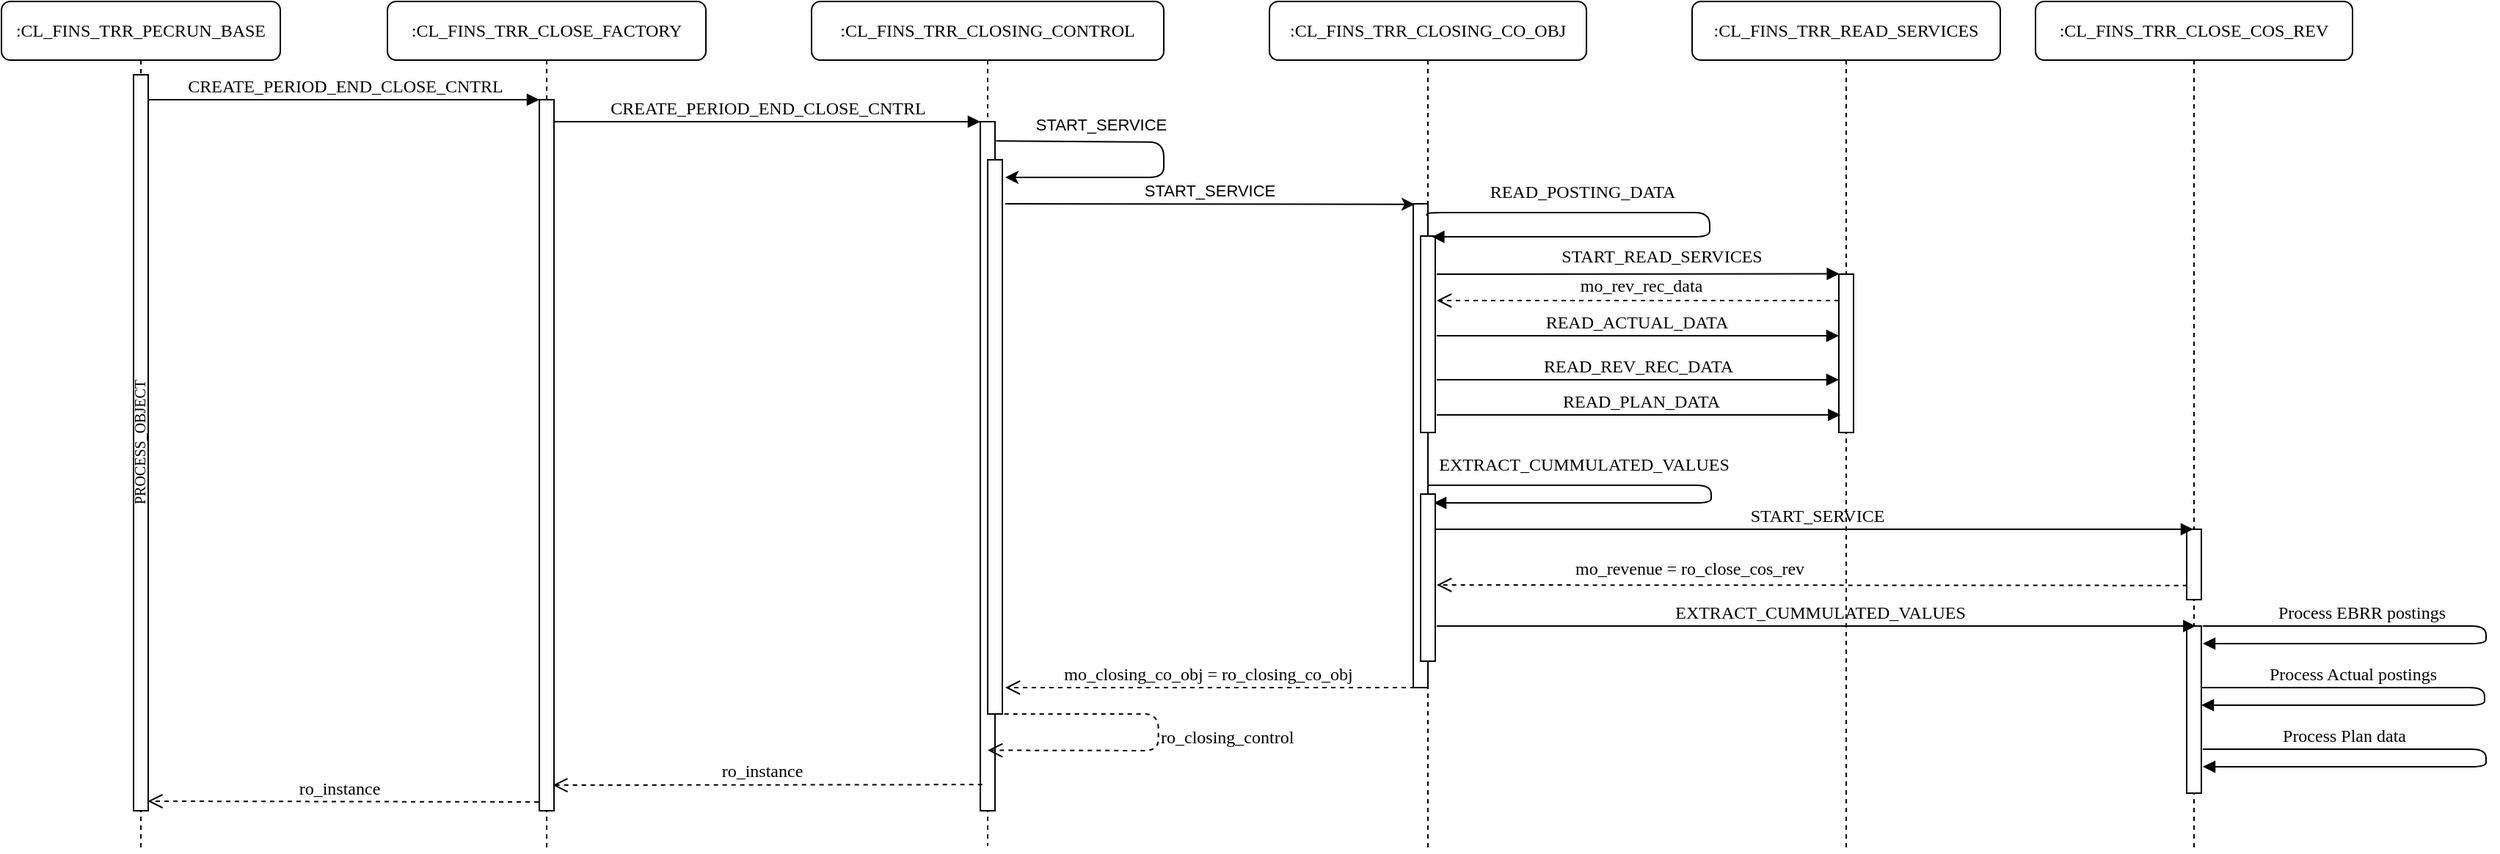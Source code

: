 <mxfile version="25.0.1">
  <diagram name="Page-1" id="13e1069c-82ec-6db2-03f1-153e76fe0fe0">
    <mxGraphModel dx="3336" dy="877" grid="1" gridSize="6" guides="1" tooltips="1" connect="1" arrows="1" fold="1" page="1" pageScale="1" pageWidth="1100" pageHeight="850" background="none" math="0" shadow="0">
      <root>
        <mxCell id="0" />
        <mxCell id="1" parent="0" />
        <mxCell id="7baba1c4bc27f4b0-2" value=":CL_FINS_TRR_CLOSE_FACTORY" style="shape=umlLifeline;perimeter=lifelinePerimeter;whiteSpace=wrap;html=1;container=1;collapsible=0;recursiveResize=0;outlineConnect=0;rounded=1;shadow=0;comic=0;labelBackgroundColor=none;strokeWidth=1;fontFamily=Verdana;fontSize=12;align=center;" parent="1" vertex="1">
          <mxGeometry x="-25" y="48" width="217" height="580" as="geometry" />
        </mxCell>
        <mxCell id="7baba1c4bc27f4b0-10" value="" style="html=1;points=[];perimeter=orthogonalPerimeter;rounded=0;shadow=0;comic=0;labelBackgroundColor=none;strokeWidth=1;fontFamily=Verdana;fontSize=12;align=center;" parent="7baba1c4bc27f4b0-2" vertex="1">
          <mxGeometry x="103.5" y="67" width="10" height="485" as="geometry" />
        </mxCell>
        <mxCell id="7baba1c4bc27f4b0-3" value=":CL_FINS_TRR_CLOSING_CONTROL" style="shape=umlLifeline;perimeter=lifelinePerimeter;whiteSpace=wrap;html=1;container=1;collapsible=0;recursiveResize=0;outlineConnect=0;rounded=1;shadow=0;comic=0;labelBackgroundColor=none;strokeWidth=1;fontFamily=Verdana;fontSize=12;align=center;" parent="1" vertex="1">
          <mxGeometry x="264" y="48" width="240" height="576" as="geometry" />
        </mxCell>
        <mxCell id="7baba1c4bc27f4b0-13" value="" style="html=1;points=[];perimeter=orthogonalPerimeter;rounded=0;shadow=0;comic=0;labelBackgroundColor=none;strokeWidth=1;fontFamily=Verdana;fontSize=12;align=center;" parent="7baba1c4bc27f4b0-3" vertex="1">
          <mxGeometry x="115" y="82" width="10" height="470" as="geometry" />
        </mxCell>
        <mxCell id="adKXQhIe3tN8fhiwJf8t-10" value="" style="html=1;points=[];perimeter=orthogonalPerimeter;rounded=0;shadow=0;comic=0;labelBackgroundColor=none;strokeWidth=1;fontFamily=Verdana;fontSize=12;align=center;" vertex="1" parent="7baba1c4bc27f4b0-3">
          <mxGeometry x="120" y="108" width="10" height="378" as="geometry" />
        </mxCell>
        <mxCell id="adKXQhIe3tN8fhiwJf8t-11" value="START_SERVICE" style="endArrow=classic;html=1;rounded=1;exitX=1.067;exitY=0.028;exitDx=0;exitDy=0;exitPerimeter=0;curved=0;" edge="1" parent="7baba1c4bc27f4b0-3" source="7baba1c4bc27f4b0-13">
          <mxGeometry x="-0.42" y="12" width="50" height="50" relative="1" as="geometry">
            <mxPoint x="252" y="114" as="sourcePoint" />
            <mxPoint x="132" y="120" as="targetPoint" />
            <Array as="points">
              <mxPoint x="240" y="96" />
              <mxPoint x="240" y="120" />
            </Array>
            <mxPoint as="offset" />
          </mxGeometry>
        </mxCell>
        <mxCell id="adKXQhIe3tN8fhiwJf8t-12" value="ro_closing_control" style="html=1;verticalAlign=bottom;endArrow=open;dashed=1;endSize=8;labelBackgroundColor=none;fontFamily=Verdana;fontSize=12;exitX=0.9;exitY=1;exitDx=0;exitDy=0;exitPerimeter=0;rounded=1;curved=0;entryX=0.867;entryY=0.925;entryDx=0;entryDy=0;entryPerimeter=0;horizontal=1;align=left;" edge="1" parent="7baba1c4bc27f4b0-3">
          <mxGeometry x="0.076" relative="1" as="geometry">
            <mxPoint x="120.0" y="510.75" as="targetPoint" />
            <mxPoint x="125.33" y="486" as="sourcePoint" />
            <Array as="points">
              <mxPoint x="236.33" y="486" />
              <mxPoint x="236.33" y="511" />
            </Array>
            <mxPoint as="offset" />
          </mxGeometry>
        </mxCell>
        <mxCell id="adKXQhIe3tN8fhiwJf8t-23" value="mo_closing_co_obj = ro_closing_co_obj" style="html=1;verticalAlign=bottom;endArrow=open;dashed=1;endSize=8;labelBackgroundColor=none;fontFamily=Verdana;fontSize=12;" edge="1" parent="7baba1c4bc27f4b0-3">
          <mxGeometry x="0.011" relative="1" as="geometry">
            <mxPoint x="132" y="468" as="targetPoint" />
            <mxPoint x="411" y="468" as="sourcePoint" />
            <Array as="points" />
            <mxPoint as="offset" />
          </mxGeometry>
        </mxCell>
        <mxCell id="7baba1c4bc27f4b0-4" value=":CL_FINS_TRR_CLOSING_CO_OBJ" style="shape=umlLifeline;perimeter=lifelinePerimeter;whiteSpace=wrap;html=1;container=1;collapsible=0;recursiveResize=0;outlineConnect=0;rounded=1;shadow=0;comic=0;labelBackgroundColor=none;strokeWidth=1;fontFamily=Verdana;fontSize=12;align=center;" parent="1" vertex="1">
          <mxGeometry x="576" y="48" width="216" height="580" as="geometry" />
        </mxCell>
        <mxCell id="7baba1c4bc27f4b0-16" value="" style="html=1;points=[];perimeter=orthogonalPerimeter;rounded=0;shadow=0;comic=0;labelBackgroundColor=none;strokeWidth=1;fontFamily=Verdana;fontSize=12;align=center;" parent="7baba1c4bc27f4b0-4" vertex="1">
          <mxGeometry x="98" y="138" width="10" height="330" as="geometry" />
        </mxCell>
        <mxCell id="7baba1c4bc27f4b0-34" value="" style="html=1;points=[];perimeter=orthogonalPerimeter;rounded=0;shadow=0;comic=0;labelBackgroundColor=none;strokeWidth=1;fontFamily=Verdana;fontSize=12;align=center;" parent="7baba1c4bc27f4b0-4" vertex="1">
          <mxGeometry x="103" y="160" width="10" height="134" as="geometry" />
        </mxCell>
        <mxCell id="7baba1c4bc27f4b0-35" value="READ_POSTING_DATA" style="html=1;verticalAlign=bottom;endArrow=block;labelBackgroundColor=none;fontFamily=Verdana;fontSize=12;elbow=vertical;edgeStyle=orthogonalEdgeStyle;curved=0;entryX=0.767;entryY=0.004;entryPerimeter=0;entryDx=0;entryDy=0;exitX=0.933;exitY=0.025;exitDx=0;exitDy=0;exitPerimeter=0;rounded=1;" parent="7baba1c4bc27f4b0-4" source="7baba1c4bc27f4b0-16" target="7baba1c4bc27f4b0-34" edge="1">
          <mxGeometry x="-0.461" y="5" relative="1" as="geometry">
            <mxPoint x="234" y="114" as="sourcePoint" />
            <mxPoint x="206.5" y="274.76" as="targetPoint" />
            <Array as="points">
              <mxPoint x="107" y="144" />
              <mxPoint x="300" y="144" />
              <mxPoint x="300" y="161" />
            </Array>
            <mxPoint as="offset" />
          </mxGeometry>
        </mxCell>
        <mxCell id="adKXQhIe3tN8fhiwJf8t-14" value="EXTRACT_CUMMULATED_VALUES" style="html=1;verticalAlign=bottom;endArrow=block;labelBackgroundColor=none;fontFamily=Verdana;fontSize=12;elbow=vertical;edgeStyle=orthogonalEdgeStyle;curved=0;entryX=0.767;entryY=0.004;entryPerimeter=0;entryDx=0;entryDy=0;exitX=0.933;exitY=0.025;exitDx=0;exitDy=0;exitPerimeter=0;rounded=1;" edge="1" parent="7baba1c4bc27f4b0-4">
          <mxGeometry x="-0.461" y="5" relative="1" as="geometry">
            <mxPoint x="108" y="330" as="sourcePoint" />
            <mxPoint x="112" y="342" as="targetPoint" />
            <Array as="points">
              <mxPoint x="163" y="330" />
              <mxPoint x="301" y="330" />
              <mxPoint x="301" y="342" />
            </Array>
            <mxPoint as="offset" />
          </mxGeometry>
        </mxCell>
        <mxCell id="adKXQhIe3tN8fhiwJf8t-15" value="" style="html=1;points=[];perimeter=orthogonalPerimeter;rounded=0;shadow=0;comic=0;labelBackgroundColor=none;strokeWidth=1;fontFamily=Verdana;fontSize=12;align=center;" vertex="1" parent="7baba1c4bc27f4b0-4">
          <mxGeometry x="103" y="336" width="10" height="114" as="geometry" />
        </mxCell>
        <mxCell id="7baba1c4bc27f4b0-7" value=":CL_FINS_TRR_CLOSE_COS_REV" style="shape=umlLifeline;perimeter=lifelinePerimeter;whiteSpace=wrap;html=1;container=1;collapsible=0;recursiveResize=0;outlineConnect=0;rounded=1;shadow=0;comic=0;labelBackgroundColor=none;strokeWidth=1;fontFamily=Verdana;fontSize=12;align=center;" parent="1" vertex="1">
          <mxGeometry x="1098" y="48" width="216" height="580" as="geometry" />
        </mxCell>
        <mxCell id="7baba1c4bc27f4b0-25" value="" style="html=1;points=[];perimeter=orthogonalPerimeter;rounded=0;shadow=0;comic=0;labelBackgroundColor=none;strokeColor=#000000;strokeWidth=1;fillColor=#FFFFFF;fontFamily=Verdana;fontSize=12;fontColor=#000000;align=center;" parent="7baba1c4bc27f4b0-7" vertex="1">
          <mxGeometry x="103" y="360" width="10" height="48" as="geometry" />
        </mxCell>
        <mxCell id="adKXQhIe3tN8fhiwJf8t-19" value="" style="html=1;points=[];perimeter=orthogonalPerimeter;rounded=0;shadow=0;comic=0;labelBackgroundColor=none;strokeColor=#000000;strokeWidth=1;fillColor=#FFFFFF;fontFamily=Verdana;fontSize=12;fontColor=#000000;align=center;" vertex="1" parent="7baba1c4bc27f4b0-7">
          <mxGeometry x="103" y="426" width="10" height="114" as="geometry" />
        </mxCell>
        <mxCell id="adKXQhIe3tN8fhiwJf8t-21" value="Process Actual postings" style="html=1;verticalAlign=bottom;endArrow=block;labelBackgroundColor=none;fontFamily=Verdana;fontSize=12;elbow=vertical;edgeStyle=orthogonalEdgeStyle;curved=0;exitX=0.933;exitY=0.025;exitDx=0;exitDy=0;exitPerimeter=0;rounded=1;" edge="1" parent="7baba1c4bc27f4b0-7">
          <mxGeometry x="-0.482" relative="1" as="geometry">
            <mxPoint x="113" y="468" as="sourcePoint" />
            <mxPoint x="113" y="480" as="targetPoint" />
            <Array as="points">
              <mxPoint x="168" y="468" />
              <mxPoint x="306" y="468" />
              <mxPoint x="306" y="480" />
            </Array>
            <mxPoint as="offset" />
          </mxGeometry>
        </mxCell>
        <mxCell id="7baba1c4bc27f4b0-8" value=":CL_FINS_TRR_PECRUN_BASE" style="shape=umlLifeline;perimeter=lifelinePerimeter;whiteSpace=wrap;html=1;container=1;collapsible=0;recursiveResize=0;outlineConnect=0;rounded=1;shadow=0;comic=0;labelBackgroundColor=none;strokeWidth=1;fontFamily=Verdana;fontSize=12;align=center;" parent="1" vertex="1">
          <mxGeometry x="-288" y="48" width="190" height="580" as="geometry" />
        </mxCell>
        <mxCell id="7baba1c4bc27f4b0-9" value="PROCESS_OBJECT" style="html=1;points=[];perimeter=orthogonalPerimeter;rounded=0;shadow=0;comic=0;labelBackgroundColor=none;strokeWidth=1;fontFamily=Verdana;fontSize=10;align=center;horizontal=0;verticalAlign=middle;spacingTop=0;spacingBottom=2;" parent="7baba1c4bc27f4b0-8" vertex="1">
          <mxGeometry x="90" y="50" width="10" height="502" as="geometry" />
        </mxCell>
        <mxCell id="7baba1c4bc27f4b0-26" value="START_READ_SERVICES" style="html=1;verticalAlign=bottom;endArrow=block;entryX=0.033;entryY=-0.002;labelBackgroundColor=none;fontFamily=Verdana;fontSize=12;entryDx=0;entryDy=0;entryPerimeter=0;" parent="1" target="adKXQhIe3tN8fhiwJf8t-1" edge="1">
          <mxGeometry x="0.114" y="3" relative="1" as="geometry">
            <mxPoint x="690" y="234" as="sourcePoint" />
            <mxPoint as="offset" />
          </mxGeometry>
        </mxCell>
        <mxCell id="7baba1c4bc27f4b0-11" value="CREATE_PERIOD_END_CLOSE_CNTRL" style="html=1;verticalAlign=bottom;endArrow=block;entryX=0;entryY=0;labelBackgroundColor=none;fontFamily=Verdana;fontSize=12;edgeStyle=elbowEdgeStyle;elbow=vertical;" parent="1" source="7baba1c4bc27f4b0-9" target="7baba1c4bc27f4b0-10" edge="1">
          <mxGeometry relative="1" as="geometry">
            <mxPoint x="220" y="190" as="sourcePoint" />
          </mxGeometry>
        </mxCell>
        <mxCell id="7baba1c4bc27f4b0-14" value="CREATE_PERIOD_END_CLOSE_CNTRL" style="html=1;verticalAlign=bottom;endArrow=block;entryX=0;entryY=0;labelBackgroundColor=none;fontFamily=Verdana;fontSize=12;edgeStyle=elbowEdgeStyle;elbow=vertical;" parent="1" source="7baba1c4bc27f4b0-10" target="7baba1c4bc27f4b0-13" edge="1">
          <mxGeometry relative="1" as="geometry">
            <mxPoint x="370" y="200" as="sourcePoint" />
          </mxGeometry>
        </mxCell>
        <mxCell id="7baba1c4bc27f4b0-5" value=":CL_FINS_TRR_READ_SERVICES" style="shape=umlLifeline;perimeter=lifelinePerimeter;whiteSpace=wrap;html=1;container=1;collapsible=0;recursiveResize=0;outlineConnect=0;rounded=1;shadow=0;comic=0;labelBackgroundColor=none;strokeWidth=1;fontFamily=Verdana;fontSize=12;align=center;" parent="1" vertex="1">
          <mxGeometry x="864" y="48" width="210" height="580" as="geometry" />
        </mxCell>
        <mxCell id="adKXQhIe3tN8fhiwJf8t-1" value="" style="html=1;points=[];perimeter=orthogonalPerimeter;rounded=0;shadow=0;comic=0;labelBackgroundColor=none;strokeWidth=1;fontFamily=Verdana;fontSize=12;align=center;" vertex="1" parent="7baba1c4bc27f4b0-5">
          <mxGeometry x="100" y="186" width="10" height="108" as="geometry" />
        </mxCell>
        <mxCell id="adKXQhIe3tN8fhiwJf8t-6" value="READ_PLAN_DATA" style="html=1;verticalAlign=bottom;endArrow=block;labelBackgroundColor=none;fontFamily=Verdana;fontSize=12;entryX=0.1;entryY=0.51;entryDx=0;entryDy=0;entryPerimeter=0;" edge="1" parent="7baba1c4bc27f4b0-5">
          <mxGeometry x="0.007" relative="1" as="geometry">
            <mxPoint x="-174" y="282" as="sourcePoint" />
            <mxPoint x="101.17" y="282.0" as="targetPoint" />
            <mxPoint as="offset" />
          </mxGeometry>
        </mxCell>
        <mxCell id="adKXQhIe3tN8fhiwJf8t-5" value="READ_REV_REC_DATA" style="html=1;verticalAlign=bottom;endArrow=block;labelBackgroundColor=none;fontFamily=Verdana;fontSize=12;entryX=-0.1;entryY=0.38;entryDx=0;entryDy=0;entryPerimeter=0;" edge="1" parent="7baba1c4bc27f4b0-5">
          <mxGeometry x="-0.005" relative="1" as="geometry">
            <mxPoint x="-174" y="258" as="sourcePoint" />
            <mxPoint x="100" y="258.0" as="targetPoint" />
            <mxPoint as="offset" />
          </mxGeometry>
        </mxCell>
        <mxCell id="adKXQhIe3tN8fhiwJf8t-3" value="READ_ACTUAL_DATA" style="html=1;verticalAlign=bottom;endArrow=block;labelBackgroundColor=none;fontFamily=Verdana;fontSize=12;entryX=0.167;entryY=0.273;entryDx=0;entryDy=0;entryPerimeter=0;" edge="1" parent="7baba1c4bc27f4b0-5">
          <mxGeometry x="-0.008" relative="1" as="geometry">
            <mxPoint x="-174" y="228" as="sourcePoint" />
            <mxPoint x="100.0" y="228.004" as="targetPoint" />
            <mxPoint as="offset" />
          </mxGeometry>
        </mxCell>
        <mxCell id="7baba1c4bc27f4b0-27" value="mo_rev_rec_data" style="html=1;verticalAlign=bottom;endArrow=open;dashed=1;endSize=8;labelBackgroundColor=none;fontFamily=Verdana;fontSize=12;exitX=0.1;exitY=0.123;exitDx=0;exitDy=0;exitPerimeter=0;" parent="7baba1c4bc27f4b0-5" edge="1">
          <mxGeometry x="-0.012" y="-1" relative="1" as="geometry">
            <mxPoint x="-174" y="204" as="targetPoint" />
            <mxPoint x="100" y="204.004" as="sourcePoint" />
            <Array as="points" />
            <mxPoint as="offset" />
          </mxGeometry>
        </mxCell>
        <mxCell id="adKXQhIe3tN8fhiwJf8t-16" value="START_SERVICE" style="html=1;verticalAlign=bottom;endArrow=block;labelBackgroundColor=none;fontFamily=Verdana;fontSize=12;" edge="1" parent="7baba1c4bc27f4b0-5" target="7baba1c4bc27f4b0-7">
          <mxGeometry x="0.007" relative="1" as="geometry">
            <mxPoint x="-175.17" y="360" as="sourcePoint" />
            <mxPoint x="100" y="360.0" as="targetPoint" />
            <mxPoint as="offset" />
          </mxGeometry>
        </mxCell>
        <mxCell id="adKXQhIe3tN8fhiwJf8t-8" value="ro_instance" style="html=1;verticalAlign=bottom;endArrow=open;dashed=1;endSize=8;labelBackgroundColor=none;fontFamily=Verdana;fontSize=12;entryX=0.967;entryY=0.987;entryDx=0;entryDy=0;entryPerimeter=0;" edge="1" parent="1" target="7baba1c4bc27f4b0-9">
          <mxGeometry x="0.024" relative="1" as="geometry">
            <mxPoint x="-66.0" y="542.66" as="targetPoint" />
            <mxPoint x="78" y="594" as="sourcePoint" />
            <Array as="points" />
            <mxPoint as="offset" />
          </mxGeometry>
        </mxCell>
        <mxCell id="adKXQhIe3tN8fhiwJf8t-9" value="ro_instance" style="html=1;verticalAlign=bottom;endArrow=open;dashed=1;endSize=8;labelBackgroundColor=none;fontFamily=Verdana;fontSize=12;entryX=0.917;entryY=0.964;entryDx=0;entryDy=0;entryPerimeter=0;exitX=0.133;exitY=0.962;exitDx=0;exitDy=0;exitPerimeter=0;" edge="1" parent="1" source="7baba1c4bc27f4b0-13" target="7baba1c4bc27f4b0-10">
          <mxGeometry x="0.024" relative="1" as="geometry">
            <mxPoint x="88.5" y="582" as="targetPoint" />
            <mxPoint x="354.5" y="583" as="sourcePoint" />
            <Array as="points" />
            <mxPoint as="offset" />
          </mxGeometry>
        </mxCell>
        <mxCell id="adKXQhIe3tN8fhiwJf8t-13" value="START_SERVICE" style="endArrow=classic;html=1;rounded=0;entryX=0.1;entryY=0.001;entryDx=0;entryDy=0;entryPerimeter=0;verticalAlign=bottom;" edge="1" parent="1" target="7baba1c4bc27f4b0-16">
          <mxGeometry width="50" height="50" relative="1" as="geometry">
            <mxPoint x="396" y="186" as="sourcePoint" />
            <mxPoint x="530" y="198" as="targetPoint" />
          </mxGeometry>
        </mxCell>
        <mxCell id="adKXQhIe3tN8fhiwJf8t-17" value="mo_revenue = ro_close_cos_rev" style="html=1;verticalAlign=bottom;endArrow=open;dashed=1;endSize=8;labelBackgroundColor=none;fontFamily=Verdana;fontSize=12;exitX=0.033;exitY=0.799;exitDx=0;exitDy=0;exitPerimeter=0;" edge="1" parent="1" source="7baba1c4bc27f4b0-25">
          <mxGeometry x="0.327" y="-2" relative="1" as="geometry">
            <mxPoint x="690" y="446" as="targetPoint" />
            <mxPoint x="982" y="438" as="sourcePoint" />
            <Array as="points" />
            <mxPoint as="offset" />
          </mxGeometry>
        </mxCell>
        <mxCell id="adKXQhIe3tN8fhiwJf8t-18" value="EXTRACT_CUMMULATED_VALUES" style="html=1;verticalAlign=bottom;endArrow=block;labelBackgroundColor=none;fontFamily=Verdana;fontSize=12;" edge="1" parent="1">
          <mxGeometry x="0.007" relative="1" as="geometry">
            <mxPoint x="690" y="474" as="sourcePoint" />
            <mxPoint x="1207.17" y="474" as="targetPoint" />
            <mxPoint as="offset" />
          </mxGeometry>
        </mxCell>
        <mxCell id="adKXQhIe3tN8fhiwJf8t-20" value="Process EBRR postings" style="html=1;verticalAlign=bottom;endArrow=block;labelBackgroundColor=none;fontFamily=Verdana;fontSize=12;elbow=vertical;edgeStyle=orthogonalEdgeStyle;curved=0;exitX=0.933;exitY=0.025;exitDx=0;exitDy=0;exitPerimeter=0;rounded=1;" edge="1" parent="1">
          <mxGeometry x="-0.457" relative="1" as="geometry">
            <mxPoint x="1212" y="474" as="sourcePoint" />
            <mxPoint x="1212" y="486" as="targetPoint" />
            <Array as="points">
              <mxPoint x="1267" y="474" />
              <mxPoint x="1405" y="474" />
              <mxPoint x="1405" y="486" />
            </Array>
            <mxPoint as="offset" />
          </mxGeometry>
        </mxCell>
        <mxCell id="adKXQhIe3tN8fhiwJf8t-22" value="Process Plan data" style="html=1;verticalAlign=bottom;endArrow=block;labelBackgroundColor=none;fontFamily=Verdana;fontSize=12;elbow=vertical;edgeStyle=orthogonalEdgeStyle;curved=0;exitX=0.933;exitY=0.025;exitDx=0;exitDy=0;exitPerimeter=0;rounded=1;" edge="1" parent="1">
          <mxGeometry x="-0.518" relative="1" as="geometry">
            <mxPoint x="1212" y="558" as="sourcePoint" />
            <mxPoint x="1212" y="570" as="targetPoint" />
            <Array as="points">
              <mxPoint x="1267" y="558" />
              <mxPoint x="1405" y="558" />
              <mxPoint x="1405" y="570" />
            </Array>
            <mxPoint as="offset" />
          </mxGeometry>
        </mxCell>
      </root>
    </mxGraphModel>
  </diagram>
</mxfile>
